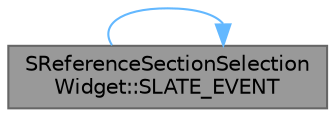 digraph "SReferenceSectionSelectionWidget::SLATE_EVENT"
{
 // INTERACTIVE_SVG=YES
 // LATEX_PDF_SIZE
  bgcolor="transparent";
  edge [fontname=Helvetica,fontsize=10,labelfontname=Helvetica,labelfontsize=10];
  node [fontname=Helvetica,fontsize=10,shape=box,height=0.2,width=0.4];
  rankdir="LR";
  Node1 [id="Node000001",label="SReferenceSectionSelection\lWidget::SLATE_EVENT",height=0.2,width=0.4,color="gray40", fillcolor="grey60", style="filled", fontcolor="black",tooltip="get selected section index"];
  Node1 -> Node1 [id="edge1_Node000001_Node000001",color="steelblue1",style="solid",tooltip=" "];
}
